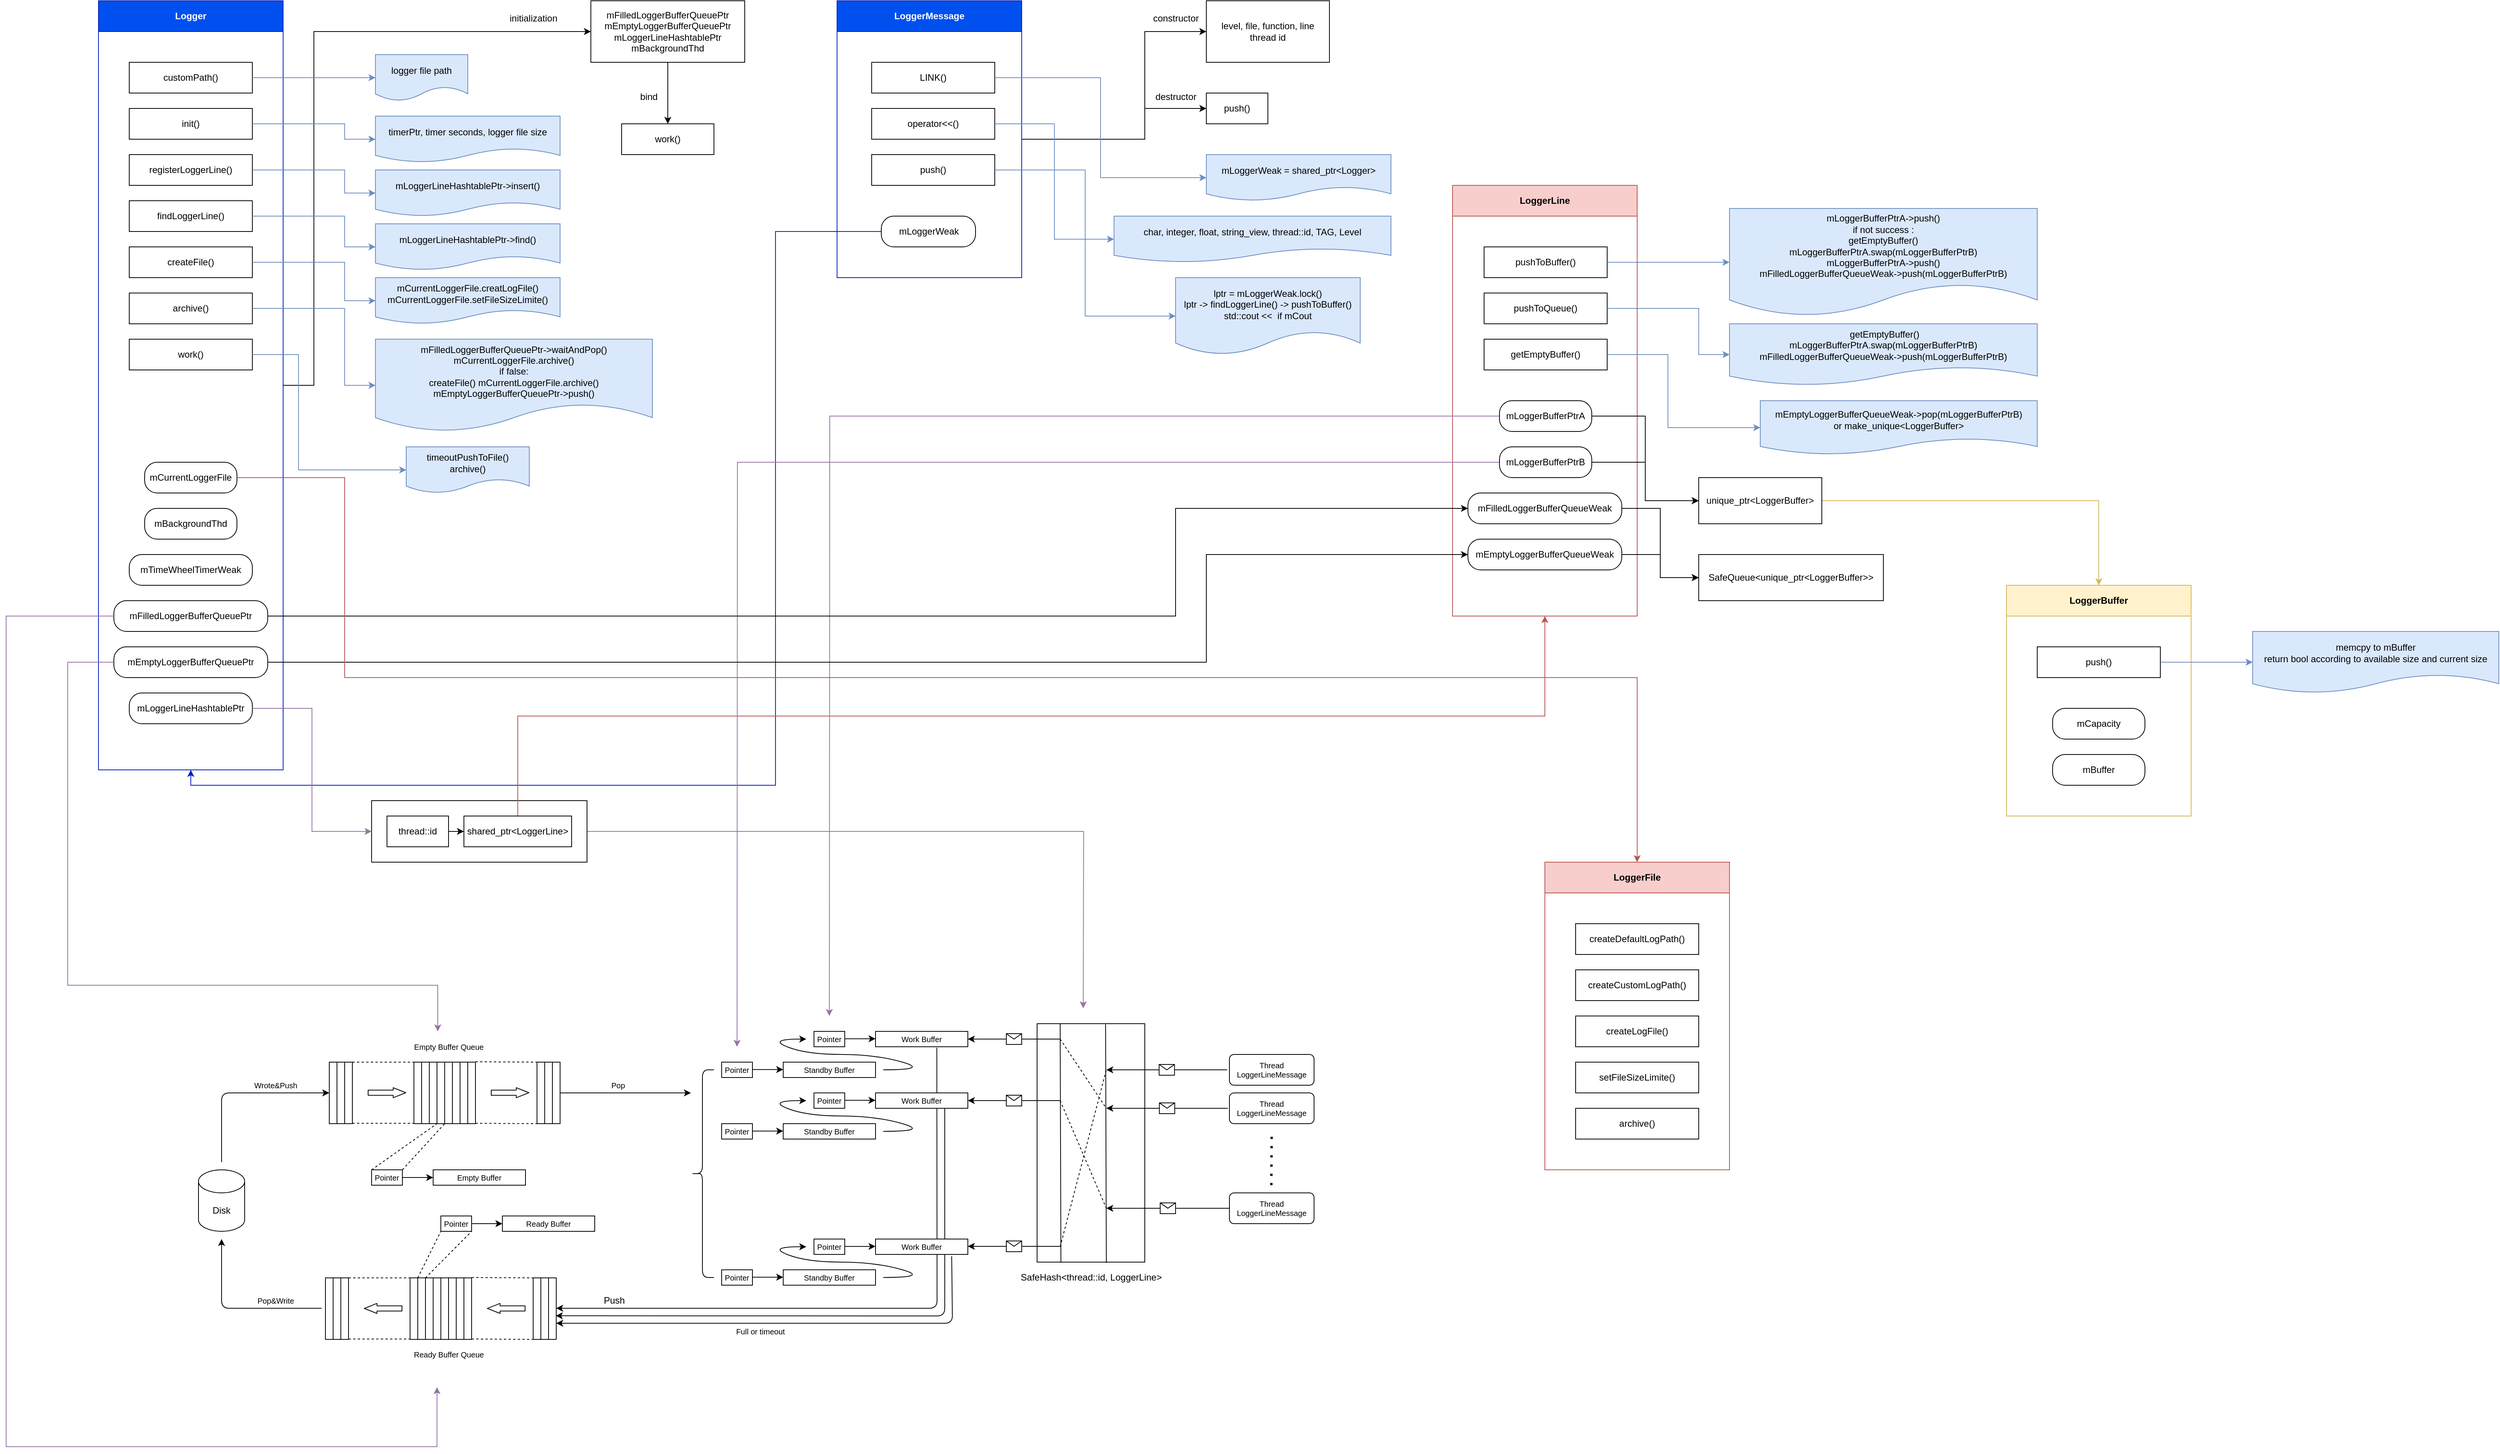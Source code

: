 <mxfile version="22.1.2" type="device">
  <diagram name="第 1 页" id="Sz4y7XV0d_JCJWOFTGZO">
    <mxGraphModel dx="1350" dy="798" grid="1" gridSize="10" guides="1" tooltips="1" connect="1" arrows="1" fold="1" page="1" pageScale="1" pageWidth="4681" pageHeight="3300" math="0" shadow="0">
      <root>
        <mxCell id="0" />
        <mxCell id="1" parent="0" />
        <mxCell id="uhsKY76aZJEP6ARtSAPS-1" value="" style="rounded=0;whiteSpace=wrap;html=1;" parent="1" vertex="1">
          <mxGeometry x="1420" y="1450" width="140" height="310" as="geometry" />
        </mxCell>
        <mxCell id="uhsKY76aZJEP6ARtSAPS-2" value="" style="endArrow=classic;html=1;fontSize=10;exitX=0.75;exitY=1;exitDx=0;exitDy=0;entryX=0.94;entryY=0.616;entryDx=0;entryDy=0;entryPerimeter=0;" parent="1" source="uhsKY76aZJEP6ARtSAPS-41" target="uhsKY76aZJEP6ARtSAPS-72" edge="1">
          <mxGeometry width="50" height="50" relative="1" as="geometry">
            <mxPoint x="1289.36" y="1573" as="sourcePoint" />
            <mxPoint x="805" y="1830" as="targetPoint" />
            <Array as="points">
              <mxPoint x="1300" y="1830" />
            </Array>
          </mxGeometry>
        </mxCell>
        <mxCell id="uhsKY76aZJEP6ARtSAPS-3" value="" style="endArrow=classic;html=1;fontSize=10;exitX=0.664;exitY=1.071;exitDx=0;exitDy=0;exitPerimeter=0;" parent="1" source="uhsKY76aZJEP6ARtSAPS-31" edge="1">
          <mxGeometry width="50" height="50" relative="1" as="geometry">
            <mxPoint x="1310" y="1780" as="sourcePoint" />
            <mxPoint x="795" y="1820" as="targetPoint" />
            <Array as="points">
              <mxPoint x="1290" y="1820" />
            </Array>
          </mxGeometry>
        </mxCell>
        <mxCell id="uhsKY76aZJEP6ARtSAPS-4" value="Disk" style="shape=cylinder3;whiteSpace=wrap;html=1;boundedLbl=1;backgroundOutline=1;size=15;" parent="1" vertex="1">
          <mxGeometry x="330" y="1640" width="60" height="80" as="geometry" />
        </mxCell>
        <mxCell id="uhsKY76aZJEP6ARtSAPS-5" value="" style="rounded=0;whiteSpace=wrap;html=1;" parent="1" vertex="1">
          <mxGeometry x="610" y="1500" width="10" height="80" as="geometry" />
        </mxCell>
        <mxCell id="uhsKY76aZJEP6ARtSAPS-6" value="" style="rounded=0;whiteSpace=wrap;html=1;" parent="1" vertex="1">
          <mxGeometry x="620" y="1500" width="10" height="80" as="geometry" />
        </mxCell>
        <mxCell id="uhsKY76aZJEP6ARtSAPS-7" value="" style="rounded=0;whiteSpace=wrap;html=1;" parent="1" vertex="1">
          <mxGeometry x="630" y="1500" width="10" height="80" as="geometry" />
        </mxCell>
        <mxCell id="uhsKY76aZJEP6ARtSAPS-8" value="" style="rounded=0;whiteSpace=wrap;html=1;" parent="1" vertex="1">
          <mxGeometry x="640" y="1500" width="10" height="80" as="geometry" />
        </mxCell>
        <mxCell id="uhsKY76aZJEP6ARtSAPS-9" value="" style="rounded=0;whiteSpace=wrap;html=1;" parent="1" vertex="1">
          <mxGeometry x="650" y="1500" width="10" height="80" as="geometry" />
        </mxCell>
        <mxCell id="uhsKY76aZJEP6ARtSAPS-10" value="" style="rounded=0;whiteSpace=wrap;html=1;" parent="1" vertex="1">
          <mxGeometry x="660" y="1500" width="10" height="80" as="geometry" />
        </mxCell>
        <mxCell id="uhsKY76aZJEP6ARtSAPS-11" value="" style="rounded=0;whiteSpace=wrap;html=1;" parent="1" vertex="1">
          <mxGeometry x="670" y="1500" width="10" height="80" as="geometry" />
        </mxCell>
        <mxCell id="uhsKY76aZJEP6ARtSAPS-12" value="" style="rounded=0;whiteSpace=wrap;html=1;" parent="1" vertex="1">
          <mxGeometry x="680" y="1500" width="10" height="80" as="geometry" />
        </mxCell>
        <mxCell id="uhsKY76aZJEP6ARtSAPS-13" value="" style="rounded=0;whiteSpace=wrap;html=1;" parent="1" vertex="1">
          <mxGeometry x="500" y="1500" width="10" height="80" as="geometry" />
        </mxCell>
        <mxCell id="uhsKY76aZJEP6ARtSAPS-14" value="" style="rounded=0;whiteSpace=wrap;html=1;" parent="1" vertex="1">
          <mxGeometry x="510" y="1500" width="10" height="80" as="geometry" />
        </mxCell>
        <mxCell id="uhsKY76aZJEP6ARtSAPS-15" value="" style="rounded=0;whiteSpace=wrap;html=1;" parent="1" vertex="1">
          <mxGeometry x="520" y="1500" width="10" height="80" as="geometry" />
        </mxCell>
        <mxCell id="uhsKY76aZJEP6ARtSAPS-16" value="" style="rounded=0;whiteSpace=wrap;html=1;" parent="1" vertex="1">
          <mxGeometry x="770" y="1500" width="10" height="80" as="geometry" />
        </mxCell>
        <mxCell id="uhsKY76aZJEP6ARtSAPS-17" value="" style="rounded=0;whiteSpace=wrap;html=1;" parent="1" vertex="1">
          <mxGeometry x="780" y="1500" width="10" height="80" as="geometry" />
        </mxCell>
        <mxCell id="uhsKY76aZJEP6ARtSAPS-18" value="" style="rounded=0;whiteSpace=wrap;html=1;" parent="1" vertex="1">
          <mxGeometry x="790" y="1500" width="10" height="80" as="geometry" />
        </mxCell>
        <mxCell id="uhsKY76aZJEP6ARtSAPS-19" value="" style="endArrow=none;dashed=1;html=1;exitX=1;exitY=0;exitDx=0;exitDy=0;" parent="1" source="uhsKY76aZJEP6ARtSAPS-15" edge="1">
          <mxGeometry width="50" height="50" relative="1" as="geometry">
            <mxPoint x="570" y="1500" as="sourcePoint" />
            <mxPoint x="610" y="1500" as="targetPoint" />
          </mxGeometry>
        </mxCell>
        <mxCell id="uhsKY76aZJEP6ARtSAPS-20" value="" style="endArrow=none;dashed=1;html=1;entryX=0;entryY=0;entryDx=0;entryDy=0;" parent="1" target="uhsKY76aZJEP6ARtSAPS-16" edge="1">
          <mxGeometry width="50" height="50" relative="1" as="geometry">
            <mxPoint x="690" y="1499.52" as="sourcePoint" />
            <mxPoint x="730" y="1499.52" as="targetPoint" />
          </mxGeometry>
        </mxCell>
        <mxCell id="uhsKY76aZJEP6ARtSAPS-21" value="" style="endArrow=none;dashed=1;html=1;exitX=1;exitY=0;exitDx=0;exitDy=0;" parent="1" edge="1">
          <mxGeometry width="50" height="50" relative="1" as="geometry">
            <mxPoint x="530" y="1579.52" as="sourcePoint" />
            <mxPoint x="610" y="1579.52" as="targetPoint" />
          </mxGeometry>
        </mxCell>
        <mxCell id="uhsKY76aZJEP6ARtSAPS-22" value="" style="endArrow=none;dashed=1;html=1;entryX=0;entryY=0;entryDx=0;entryDy=0;" parent="1" edge="1">
          <mxGeometry width="50" height="50" relative="1" as="geometry">
            <mxPoint x="690" y="1579.52" as="sourcePoint" />
            <mxPoint x="770" y="1580" as="targetPoint" />
          </mxGeometry>
        </mxCell>
        <mxCell id="uhsKY76aZJEP6ARtSAPS-23" value="" style="shape=flexArrow;endArrow=classic;html=1;width=6.667;endSize=5.157;endWidth=5.397;" parent="1" edge="1">
          <mxGeometry width="50" height="50" relative="1" as="geometry">
            <mxPoint x="710" y="1539.76" as="sourcePoint" />
            <mxPoint x="760" y="1539.76" as="targetPoint" />
          </mxGeometry>
        </mxCell>
        <mxCell id="uhsKY76aZJEP6ARtSAPS-24" value="" style="shape=flexArrow;endArrow=classic;html=1;width=6.667;endSize=5.157;endWidth=5.397;" parent="1" edge="1">
          <mxGeometry width="50" height="50" relative="1" as="geometry">
            <mxPoint x="550" y="1539.76" as="sourcePoint" />
            <mxPoint x="600" y="1539.76" as="targetPoint" />
          </mxGeometry>
        </mxCell>
        <mxCell id="uhsKY76aZJEP6ARtSAPS-25" value="&lt;font style=&quot;font-size: 10px&quot;&gt;Pointer&lt;/font&gt;" style="rounded=0;whiteSpace=wrap;html=1;" parent="1" vertex="1">
          <mxGeometry x="555" y="1640" width="40" height="20" as="geometry" />
        </mxCell>
        <mxCell id="uhsKY76aZJEP6ARtSAPS-26" value="" style="endArrow=classic;html=1;fontSize=10;exitX=1;exitY=0.5;exitDx=0;exitDy=0;" parent="1" source="uhsKY76aZJEP6ARtSAPS-25" edge="1">
          <mxGeometry width="50" height="50" relative="1" as="geometry">
            <mxPoint x="715" y="1650" as="sourcePoint" />
            <mxPoint x="635" y="1650" as="targetPoint" />
          </mxGeometry>
        </mxCell>
        <mxCell id="uhsKY76aZJEP6ARtSAPS-27" value="Empty Buffer" style="rounded=0;whiteSpace=wrap;html=1;fontSize=10;" parent="1" vertex="1">
          <mxGeometry x="635" y="1640" width="120" height="20" as="geometry" />
        </mxCell>
        <mxCell id="uhsKY76aZJEP6ARtSAPS-28" value="" style="endArrow=none;dashed=1;html=1;fontSize=10;entryX=0;entryY=1;entryDx=0;entryDy=0;exitX=1;exitY=0;exitDx=0;exitDy=0;" parent="1" source="uhsKY76aZJEP6ARtSAPS-25" target="uhsKY76aZJEP6ARtSAPS-9" edge="1">
          <mxGeometry width="50" height="50" relative="1" as="geometry">
            <mxPoint x="730" y="1640" as="sourcePoint" />
            <mxPoint x="780" y="1590" as="targetPoint" />
          </mxGeometry>
        </mxCell>
        <mxCell id="uhsKY76aZJEP6ARtSAPS-29" value="" style="endArrow=none;dashed=1;html=1;fontSize=10;entryX=0;entryY=1;entryDx=0;entryDy=0;exitX=0;exitY=0;exitDx=0;exitDy=0;" parent="1" source="uhsKY76aZJEP6ARtSAPS-25" target="uhsKY76aZJEP6ARtSAPS-8" edge="1">
          <mxGeometry width="50" height="50" relative="1" as="geometry">
            <mxPoint x="620" y="1670" as="sourcePoint" />
            <mxPoint x="660" y="1590" as="targetPoint" />
          </mxGeometry>
        </mxCell>
        <mxCell id="uhsKY76aZJEP6ARtSAPS-30" value="" style="endArrow=classic;html=1;fontSize=10;exitX=1;exitY=0.5;exitDx=0;exitDy=0;" parent="1" source="uhsKY76aZJEP6ARtSAPS-18" edge="1">
          <mxGeometry width="50" height="50" relative="1" as="geometry">
            <mxPoint x="760" y="1660" as="sourcePoint" />
            <mxPoint x="970" y="1540" as="targetPoint" />
          </mxGeometry>
        </mxCell>
        <mxCell id="uhsKY76aZJEP6ARtSAPS-31" value="Work Buffer" style="rounded=0;whiteSpace=wrap;html=1;fontSize=10;" parent="1" vertex="1">
          <mxGeometry x="1210" y="1460" width="120" height="20" as="geometry" />
        </mxCell>
        <mxCell id="uhsKY76aZJEP6ARtSAPS-32" value="&lt;font style=&quot;font-size: 10px&quot;&gt;Pointer&lt;/font&gt;" style="rounded=0;whiteSpace=wrap;html=1;" parent="1" vertex="1">
          <mxGeometry x="1130" y="1460" width="40" height="20" as="geometry" />
        </mxCell>
        <mxCell id="uhsKY76aZJEP6ARtSAPS-33" value="" style="endArrow=classic;html=1;fontSize=10;exitX=1;exitY=0.5;exitDx=0;exitDy=0;" parent="1" edge="1">
          <mxGeometry width="50" height="50" relative="1" as="geometry">
            <mxPoint x="1170" y="1469.58" as="sourcePoint" />
            <mxPoint x="1210" y="1469.58" as="targetPoint" />
          </mxGeometry>
        </mxCell>
        <mxCell id="uhsKY76aZJEP6ARtSAPS-34" value="Standby Buffer" style="rounded=0;whiteSpace=wrap;html=1;fontSize=10;" parent="1" vertex="1">
          <mxGeometry x="1090" y="1500" width="120" height="20" as="geometry" />
        </mxCell>
        <mxCell id="uhsKY76aZJEP6ARtSAPS-35" value="&lt;font style=&quot;font-size: 10px&quot;&gt;Pointer&lt;/font&gt;" style="rounded=0;whiteSpace=wrap;html=1;" parent="1" vertex="1">
          <mxGeometry x="1010" y="1500" width="40" height="20" as="geometry" />
        </mxCell>
        <mxCell id="uhsKY76aZJEP6ARtSAPS-36" value="" style="endArrow=classic;html=1;fontSize=10;exitX=1;exitY=0.5;exitDx=0;exitDy=0;" parent="1" edge="1">
          <mxGeometry width="50" height="50" relative="1" as="geometry">
            <mxPoint x="1050" y="1509.58" as="sourcePoint" />
            <mxPoint x="1090" y="1509.58" as="targetPoint" />
          </mxGeometry>
        </mxCell>
        <mxCell id="uhsKY76aZJEP6ARtSAPS-37" value="Thread&lt;br&gt;LoggerLineMessage" style="rounded=1;whiteSpace=wrap;html=1;fontSize=10;" parent="1" vertex="1">
          <mxGeometry x="1670" y="1490" width="110" height="40" as="geometry" />
        </mxCell>
        <mxCell id="uhsKY76aZJEP6ARtSAPS-38" value="" style="endArrow=classic;html=1;fontSize=10;exitX=-0.026;exitY=0.499;exitDx=0;exitDy=0;exitPerimeter=0;entryX=0.769;entryY=0.077;entryDx=0;entryDy=0;entryPerimeter=0;" parent="1" source="uhsKY76aZJEP6ARtSAPS-37" edge="1">
          <mxGeometry relative="1" as="geometry">
            <mxPoint x="1280" y="1510" as="sourcePoint" />
            <mxPoint x="1509.97" y="1510.02" as="targetPoint" />
          </mxGeometry>
        </mxCell>
        <mxCell id="uhsKY76aZJEP6ARtSAPS-39" value="" style="shape=message;html=1;outlineConnect=0;fontSize=10;" parent="uhsKY76aZJEP6ARtSAPS-38" vertex="1">
          <mxGeometry width="20" height="14" relative="1" as="geometry">
            <mxPoint x="-10" y="-7" as="offset" />
          </mxGeometry>
        </mxCell>
        <mxCell id="uhsKY76aZJEP6ARtSAPS-40" value="" style="curved=1;endArrow=classic;html=1;fontSize=10;" parent="1" edge="1">
          <mxGeometry width="50" height="50" relative="1" as="geometry">
            <mxPoint x="1220" y="1510" as="sourcePoint" />
            <mxPoint x="1120" y="1470" as="targetPoint" />
            <Array as="points">
              <mxPoint x="1280" y="1510" />
              <mxPoint x="1210" y="1490" />
              <mxPoint x="1120" y="1490" />
              <mxPoint x="1070" y="1470" />
            </Array>
          </mxGeometry>
        </mxCell>
        <mxCell id="uhsKY76aZJEP6ARtSAPS-41" value="Work Buffer" style="rounded=0;whiteSpace=wrap;html=1;fontSize=10;" parent="1" vertex="1">
          <mxGeometry x="1210" y="1540" width="120" height="20" as="geometry" />
        </mxCell>
        <mxCell id="uhsKY76aZJEP6ARtSAPS-42" value="&lt;font style=&quot;font-size: 10px&quot;&gt;Pointer&lt;/font&gt;" style="rounded=0;whiteSpace=wrap;html=1;" parent="1" vertex="1">
          <mxGeometry x="1130" y="1540" width="40" height="20" as="geometry" />
        </mxCell>
        <mxCell id="uhsKY76aZJEP6ARtSAPS-43" value="" style="endArrow=classic;html=1;fontSize=10;exitX=1;exitY=0.5;exitDx=0;exitDy=0;" parent="1" edge="1">
          <mxGeometry width="50" height="50" relative="1" as="geometry">
            <mxPoint x="1170" y="1549.58" as="sourcePoint" />
            <mxPoint x="1210" y="1549.58" as="targetPoint" />
          </mxGeometry>
        </mxCell>
        <mxCell id="uhsKY76aZJEP6ARtSAPS-44" value="Standby Buffer" style="rounded=0;whiteSpace=wrap;html=1;fontSize=10;" parent="1" vertex="1">
          <mxGeometry x="1090" y="1580" width="120" height="20" as="geometry" />
        </mxCell>
        <mxCell id="uhsKY76aZJEP6ARtSAPS-45" value="&lt;font style=&quot;font-size: 10px&quot;&gt;Pointer&lt;/font&gt;" style="rounded=0;whiteSpace=wrap;html=1;" parent="1" vertex="1">
          <mxGeometry x="1010" y="1580" width="40" height="20" as="geometry" />
        </mxCell>
        <mxCell id="uhsKY76aZJEP6ARtSAPS-46" value="" style="endArrow=classic;html=1;fontSize=10;exitX=1;exitY=0.5;exitDx=0;exitDy=0;" parent="1" edge="1">
          <mxGeometry width="50" height="50" relative="1" as="geometry">
            <mxPoint x="1050" y="1589.58" as="sourcePoint" />
            <mxPoint x="1090" y="1589.58" as="targetPoint" />
          </mxGeometry>
        </mxCell>
        <mxCell id="uhsKY76aZJEP6ARtSAPS-47" value="" style="curved=1;endArrow=classic;html=1;fontSize=10;" parent="1" edge="1">
          <mxGeometry width="50" height="50" relative="1" as="geometry">
            <mxPoint x="1220" y="1590" as="sourcePoint" />
            <mxPoint x="1120" y="1550" as="targetPoint" />
            <Array as="points">
              <mxPoint x="1280" y="1590" />
              <mxPoint x="1210" y="1570" />
              <mxPoint x="1120" y="1570" />
              <mxPoint x="1070" y="1550" />
            </Array>
          </mxGeometry>
        </mxCell>
        <mxCell id="uhsKY76aZJEP6ARtSAPS-48" value="Work Buffer" style="rounded=0;whiteSpace=wrap;html=1;fontSize=10;" parent="1" vertex="1">
          <mxGeometry x="1210" y="1730" width="120" height="20" as="geometry" />
        </mxCell>
        <mxCell id="uhsKY76aZJEP6ARtSAPS-49" value="&lt;font style=&quot;font-size: 10px&quot;&gt;Pointer&lt;/font&gt;" style="rounded=0;whiteSpace=wrap;html=1;" parent="1" vertex="1">
          <mxGeometry x="1130" y="1730" width="40" height="20" as="geometry" />
        </mxCell>
        <mxCell id="uhsKY76aZJEP6ARtSAPS-50" value="" style="endArrow=classic;html=1;fontSize=10;exitX=1;exitY=0.5;exitDx=0;exitDy=0;" parent="1" edge="1">
          <mxGeometry width="50" height="50" relative="1" as="geometry">
            <mxPoint x="1170" y="1739.58" as="sourcePoint" />
            <mxPoint x="1210" y="1739.58" as="targetPoint" />
          </mxGeometry>
        </mxCell>
        <mxCell id="uhsKY76aZJEP6ARtSAPS-51" value="Standby Buffer" style="rounded=0;whiteSpace=wrap;html=1;fontSize=10;" parent="1" vertex="1">
          <mxGeometry x="1090" y="1770" width="120" height="20" as="geometry" />
        </mxCell>
        <mxCell id="uhsKY76aZJEP6ARtSAPS-52" value="&lt;font style=&quot;font-size: 10px&quot;&gt;Pointer&lt;/font&gt;" style="rounded=0;whiteSpace=wrap;html=1;" parent="1" vertex="1">
          <mxGeometry x="1010" y="1770" width="40" height="20" as="geometry" />
        </mxCell>
        <mxCell id="uhsKY76aZJEP6ARtSAPS-53" value="" style="endArrow=classic;html=1;fontSize=10;exitX=1;exitY=0.5;exitDx=0;exitDy=0;" parent="1" edge="1">
          <mxGeometry width="50" height="50" relative="1" as="geometry">
            <mxPoint x="1050" y="1779.58" as="sourcePoint" />
            <mxPoint x="1090" y="1779.58" as="targetPoint" />
          </mxGeometry>
        </mxCell>
        <mxCell id="uhsKY76aZJEP6ARtSAPS-54" value="" style="endArrow=classic;html=1;fontSize=10;exitX=0;exitY=0.5;exitDx=0;exitDy=0;entryX=0.769;entryY=0.769;entryDx=0;entryDy=0;entryPerimeter=0;" parent="1" edge="1">
          <mxGeometry relative="1" as="geometry">
            <mxPoint x="1670" y="1690" as="sourcePoint" />
            <mxPoint x="1509.97" y="1689.94" as="targetPoint" />
          </mxGeometry>
        </mxCell>
        <mxCell id="uhsKY76aZJEP6ARtSAPS-55" value="" style="shape=message;html=1;outlineConnect=0;fontSize=10;" parent="uhsKY76aZJEP6ARtSAPS-54" vertex="1">
          <mxGeometry width="20" height="14" relative="1" as="geometry">
            <mxPoint x="-10" y="-7" as="offset" />
          </mxGeometry>
        </mxCell>
        <mxCell id="uhsKY76aZJEP6ARtSAPS-56" value="" style="curved=1;endArrow=classic;html=1;fontSize=10;" parent="1" edge="1">
          <mxGeometry width="50" height="50" relative="1" as="geometry">
            <mxPoint x="1220" y="1780" as="sourcePoint" />
            <mxPoint x="1120" y="1740" as="targetPoint" />
            <Array as="points">
              <mxPoint x="1280" y="1780" />
              <mxPoint x="1210" y="1760" />
              <mxPoint x="1120" y="1760" />
              <mxPoint x="1070" y="1740" />
            </Array>
          </mxGeometry>
        </mxCell>
        <mxCell id="uhsKY76aZJEP6ARtSAPS-57" value="" style="endArrow=none;dashed=1;html=1;dashPattern=1 3;strokeWidth=3;fontSize=10;jumpSize=6;" parent="1" edge="1">
          <mxGeometry width="50" height="50" relative="1" as="geometry">
            <mxPoint x="1724.5" y="1660" as="sourcePoint" />
            <mxPoint x="1724.91" y="1590" as="targetPoint" />
          </mxGeometry>
        </mxCell>
        <mxCell id="uhsKY76aZJEP6ARtSAPS-58" value="" style="shape=curlyBracket;whiteSpace=wrap;html=1;rounded=1;fontSize=10;" parent="1" vertex="1">
          <mxGeometry x="970" y="1510" width="30" height="270" as="geometry" />
        </mxCell>
        <mxCell id="uhsKY76aZJEP6ARtSAPS-59" value="" style="rounded=0;whiteSpace=wrap;html=1;" parent="1" vertex="1">
          <mxGeometry x="605" y="1780.48" width="10" height="80" as="geometry" />
        </mxCell>
        <mxCell id="uhsKY76aZJEP6ARtSAPS-60" value="" style="rounded=0;whiteSpace=wrap;html=1;" parent="1" vertex="1">
          <mxGeometry x="615" y="1780.48" width="10" height="80" as="geometry" />
        </mxCell>
        <mxCell id="uhsKY76aZJEP6ARtSAPS-61" value="" style="rounded=0;whiteSpace=wrap;html=1;" parent="1" vertex="1">
          <mxGeometry x="625" y="1780.48" width="10" height="80" as="geometry" />
        </mxCell>
        <mxCell id="uhsKY76aZJEP6ARtSAPS-62" value="" style="rounded=0;whiteSpace=wrap;html=1;" parent="1" vertex="1">
          <mxGeometry x="635" y="1780.48" width="10" height="80" as="geometry" />
        </mxCell>
        <mxCell id="uhsKY76aZJEP6ARtSAPS-63" value="" style="rounded=0;whiteSpace=wrap;html=1;" parent="1" vertex="1">
          <mxGeometry x="645" y="1780.48" width="10" height="80" as="geometry" />
        </mxCell>
        <mxCell id="uhsKY76aZJEP6ARtSAPS-64" value="" style="rounded=0;whiteSpace=wrap;html=1;" parent="1" vertex="1">
          <mxGeometry x="655" y="1780.48" width="10" height="80" as="geometry" />
        </mxCell>
        <mxCell id="uhsKY76aZJEP6ARtSAPS-65" value="" style="rounded=0;whiteSpace=wrap;html=1;" parent="1" vertex="1">
          <mxGeometry x="665" y="1780.48" width="10" height="80" as="geometry" />
        </mxCell>
        <mxCell id="uhsKY76aZJEP6ARtSAPS-66" value="" style="rounded=0;whiteSpace=wrap;html=1;" parent="1" vertex="1">
          <mxGeometry x="675" y="1780.48" width="10" height="80" as="geometry" />
        </mxCell>
        <mxCell id="uhsKY76aZJEP6ARtSAPS-67" value="" style="rounded=0;whiteSpace=wrap;html=1;" parent="1" vertex="1">
          <mxGeometry x="495" y="1780.48" width="10" height="80" as="geometry" />
        </mxCell>
        <mxCell id="uhsKY76aZJEP6ARtSAPS-68" value="" style="rounded=0;whiteSpace=wrap;html=1;" parent="1" vertex="1">
          <mxGeometry x="505" y="1780.48" width="10" height="80" as="geometry" />
        </mxCell>
        <mxCell id="uhsKY76aZJEP6ARtSAPS-69" value="" style="rounded=0;whiteSpace=wrap;html=1;" parent="1" vertex="1">
          <mxGeometry x="515" y="1780.48" width="10" height="80" as="geometry" />
        </mxCell>
        <mxCell id="uhsKY76aZJEP6ARtSAPS-70" value="" style="rounded=0;whiteSpace=wrap;html=1;" parent="1" vertex="1">
          <mxGeometry x="765" y="1780.48" width="10" height="80" as="geometry" />
        </mxCell>
        <mxCell id="uhsKY76aZJEP6ARtSAPS-71" value="" style="rounded=0;whiteSpace=wrap;html=1;" parent="1" vertex="1">
          <mxGeometry x="775" y="1780.48" width="10" height="80" as="geometry" />
        </mxCell>
        <mxCell id="uhsKY76aZJEP6ARtSAPS-72" value="" style="rounded=0;whiteSpace=wrap;html=1;" parent="1" vertex="1">
          <mxGeometry x="785" y="1780.48" width="10" height="80" as="geometry" />
        </mxCell>
        <mxCell id="uhsKY76aZJEP6ARtSAPS-73" value="" style="endArrow=none;dashed=1;html=1;exitX=1;exitY=0;exitDx=0;exitDy=0;" parent="1" source="uhsKY76aZJEP6ARtSAPS-69" edge="1">
          <mxGeometry width="50" height="50" relative="1" as="geometry">
            <mxPoint x="565" y="1780.48" as="sourcePoint" />
            <mxPoint x="605" y="1780.48" as="targetPoint" />
          </mxGeometry>
        </mxCell>
        <mxCell id="uhsKY76aZJEP6ARtSAPS-74" value="" style="endArrow=none;dashed=1;html=1;entryX=0;entryY=0;entryDx=0;entryDy=0;" parent="1" target="uhsKY76aZJEP6ARtSAPS-70" edge="1">
          <mxGeometry width="50" height="50" relative="1" as="geometry">
            <mxPoint x="685" y="1780" as="sourcePoint" />
            <mxPoint x="725" y="1780" as="targetPoint" />
          </mxGeometry>
        </mxCell>
        <mxCell id="uhsKY76aZJEP6ARtSAPS-75" value="" style="endArrow=none;dashed=1;html=1;exitX=1;exitY=0;exitDx=0;exitDy=0;" parent="1" edge="1">
          <mxGeometry width="50" height="50" relative="1" as="geometry">
            <mxPoint x="525" y="1860" as="sourcePoint" />
            <mxPoint x="605" y="1860" as="targetPoint" />
          </mxGeometry>
        </mxCell>
        <mxCell id="uhsKY76aZJEP6ARtSAPS-76" value="" style="endArrow=none;dashed=1;html=1;entryX=0;entryY=0;entryDx=0;entryDy=0;" parent="1" edge="1">
          <mxGeometry width="50" height="50" relative="1" as="geometry">
            <mxPoint x="685" y="1860" as="sourcePoint" />
            <mxPoint x="765" y="1860.48" as="targetPoint" />
          </mxGeometry>
        </mxCell>
        <mxCell id="uhsKY76aZJEP6ARtSAPS-77" value="" style="shape=flexArrow;endArrow=classic;html=1;width=6.667;endSize=5.157;endWidth=5.397;" parent="1" edge="1">
          <mxGeometry width="50" height="50" relative="1" as="geometry">
            <mxPoint x="755" y="1820.24" as="sourcePoint" />
            <mxPoint x="705" y="1820.24" as="targetPoint" />
          </mxGeometry>
        </mxCell>
        <mxCell id="uhsKY76aZJEP6ARtSAPS-78" value="" style="shape=flexArrow;endArrow=classic;html=1;width=6.667;endSize=5.157;endWidth=5.397;" parent="1" edge="1">
          <mxGeometry width="50" height="50" relative="1" as="geometry">
            <mxPoint x="595" y="1820.24" as="sourcePoint" />
            <mxPoint x="545" y="1820.24" as="targetPoint" />
          </mxGeometry>
        </mxCell>
        <mxCell id="uhsKY76aZJEP6ARtSAPS-79" value="&lt;font style=&quot;font-size: 10px&quot;&gt;Pointer&lt;/font&gt;" style="rounded=0;whiteSpace=wrap;html=1;" parent="1" vertex="1">
          <mxGeometry x="645" y="1700" width="40" height="20" as="geometry" />
        </mxCell>
        <mxCell id="uhsKY76aZJEP6ARtSAPS-80" value="" style="endArrow=classic;html=1;fontSize=10;exitX=1;exitY=0.5;exitDx=0;exitDy=0;" parent="1" source="uhsKY76aZJEP6ARtSAPS-79" edge="1">
          <mxGeometry width="50" height="50" relative="1" as="geometry">
            <mxPoint x="805" y="1710" as="sourcePoint" />
            <mxPoint x="725" y="1710" as="targetPoint" />
          </mxGeometry>
        </mxCell>
        <mxCell id="uhsKY76aZJEP6ARtSAPS-81" value="Ready Buffer" style="rounded=0;whiteSpace=wrap;html=1;fontSize=10;" parent="1" vertex="1">
          <mxGeometry x="725" y="1700" width="120" height="20" as="geometry" />
        </mxCell>
        <mxCell id="uhsKY76aZJEP6ARtSAPS-82" value="" style="endArrow=none;dashed=1;html=1;fontSize=10;entryX=0;entryY=1;entryDx=0;entryDy=0;exitX=1;exitY=0;exitDx=0;exitDy=0;" parent="1" source="uhsKY76aZJEP6ARtSAPS-59" target="uhsKY76aZJEP6ARtSAPS-79" edge="1">
          <mxGeometry width="50" height="50" relative="1" as="geometry">
            <mxPoint x="580" y="1670" as="sourcePoint" />
            <mxPoint x="650" y="1590" as="targetPoint" />
          </mxGeometry>
        </mxCell>
        <mxCell id="uhsKY76aZJEP6ARtSAPS-83" value="" style="endArrow=none;dashed=1;html=1;fontSize=10;entryX=1;entryY=1;entryDx=0;entryDy=0;exitX=0;exitY=0;exitDx=0;exitDy=0;" parent="1" source="uhsKY76aZJEP6ARtSAPS-61" target="uhsKY76aZJEP6ARtSAPS-79" edge="1">
          <mxGeometry width="50" height="50" relative="1" as="geometry">
            <mxPoint x="630" y="1780" as="sourcePoint" />
            <mxPoint x="620" y="1730" as="targetPoint" />
          </mxGeometry>
        </mxCell>
        <mxCell id="uhsKY76aZJEP6ARtSAPS-84" value="Pop" style="text;html=1;align=center;verticalAlign=middle;resizable=0;points=[];autosize=1;strokeColor=none;fillColor=none;fontSize=10;" parent="1" vertex="1">
          <mxGeometry x="860" y="1520" width="30" height="20" as="geometry" />
        </mxCell>
        <mxCell id="uhsKY76aZJEP6ARtSAPS-85" value="" style="endArrow=classic;html=1;fontSize=10;" parent="1" edge="1">
          <mxGeometry width="50" height="50" relative="1" as="geometry">
            <mxPoint x="490" y="1820" as="sourcePoint" />
            <mxPoint x="360" y="1730" as="targetPoint" />
            <Array as="points">
              <mxPoint x="360" y="1820" />
            </Array>
          </mxGeometry>
        </mxCell>
        <mxCell id="uhsKY76aZJEP6ARtSAPS-86" value="Pop&amp;amp;Write" style="text;html=1;align=center;verticalAlign=middle;resizable=0;points=[];autosize=1;strokeColor=none;fillColor=none;fontSize=10;" parent="1" vertex="1">
          <mxGeometry x="395" y="1795" width="70" height="30" as="geometry" />
        </mxCell>
        <mxCell id="uhsKY76aZJEP6ARtSAPS-87" value="" style="endArrow=classic;html=1;fontSize=10;entryX=0;entryY=0.5;entryDx=0;entryDy=0;" parent="1" target="uhsKY76aZJEP6ARtSAPS-13" edge="1">
          <mxGeometry width="50" height="50" relative="1" as="geometry">
            <mxPoint x="360" y="1630" as="sourcePoint" />
            <mxPoint x="360" y="1510" as="targetPoint" />
            <Array as="points">
              <mxPoint x="360" y="1540" />
            </Array>
          </mxGeometry>
        </mxCell>
        <mxCell id="uhsKY76aZJEP6ARtSAPS-88" value="Wrote&amp;amp;Push" style="text;html=1;align=center;verticalAlign=middle;resizable=0;points=[];autosize=1;strokeColor=none;fillColor=none;fontSize=10;" parent="1" vertex="1">
          <mxGeometry x="395" y="1520" width="70" height="20" as="geometry" />
        </mxCell>
        <mxCell id="uhsKY76aZJEP6ARtSAPS-89" value="Full or timeout" style="text;html=1;align=center;verticalAlign=middle;resizable=0;points=[];autosize=1;strokeColor=none;fillColor=none;fontSize=10;" parent="1" vertex="1">
          <mxGeometry x="1020" y="1840.48" width="80" height="20" as="geometry" />
        </mxCell>
        <mxCell id="uhsKY76aZJEP6ARtSAPS-90" value="Empty Buffer Queue" style="text;html=1;align=center;verticalAlign=middle;resizable=0;points=[];autosize=1;strokeColor=none;fillColor=none;fontSize=10;" parent="1" vertex="1">
          <mxGeometry x="600" y="1470" width="110" height="20" as="geometry" />
        </mxCell>
        <mxCell id="uhsKY76aZJEP6ARtSAPS-91" value="Ready Buffer Queue" style="text;html=1;align=center;verticalAlign=middle;resizable=0;points=[];autosize=1;strokeColor=none;fillColor=none;fontSize=10;" parent="1" vertex="1">
          <mxGeometry x="600" y="1870" width="110" height="20" as="geometry" />
        </mxCell>
        <mxCell id="uhsKY76aZJEP6ARtSAPS-92" value="" style="endArrow=classic;html=1;fontSize=10;exitX=0.825;exitY=1.122;exitDx=0;exitDy=0;exitPerimeter=0;" parent="1" source="uhsKY76aZJEP6ARtSAPS-48" edge="1">
          <mxGeometry width="50" height="50" relative="1" as="geometry">
            <mxPoint x="1308.88" y="1770" as="sourcePoint" />
            <mxPoint x="795" y="1839.5" as="targetPoint" />
            <Array as="points">
              <mxPoint x="1310" y="1839.5" />
            </Array>
          </mxGeometry>
        </mxCell>
        <mxCell id="uhsKY76aZJEP6ARtSAPS-93" value="Push" style="text;html=1;align=center;verticalAlign=middle;resizable=0;points=[];autosize=1;strokeColor=none;fillColor=none;" parent="1" vertex="1">
          <mxGeometry x="850" y="1800" width="40" height="20" as="geometry" />
        </mxCell>
        <mxCell id="uhsKY76aZJEP6ARtSAPS-94" value="SafeHash&amp;lt;thread::id, LoggerLine&amp;gt;" style="text;html=1;align=center;verticalAlign=middle;resizable=0;points=[];autosize=1;strokeColor=none;fillColor=none;" parent="1" vertex="1">
          <mxGeometry x="1385" y="1765" width="210" height="30" as="geometry" />
        </mxCell>
        <mxCell id="uhsKY76aZJEP6ARtSAPS-95" value="" style="endArrow=classic;html=1;fontSize=10;exitX=-0.026;exitY=0.499;exitDx=0;exitDy=0;exitPerimeter=0;entryX=0.769;entryY=0.269;entryDx=0;entryDy=0;entryPerimeter=0;" parent="1" edge="1">
          <mxGeometry relative="1" as="geometry">
            <mxPoint x="1667.92" y="1559.96" as="sourcePoint" />
            <mxPoint x="1509.97" y="1559.94" as="targetPoint" />
          </mxGeometry>
        </mxCell>
        <mxCell id="uhsKY76aZJEP6ARtSAPS-96" value="" style="shape=message;html=1;outlineConnect=0;fontSize=10;" parent="uhsKY76aZJEP6ARtSAPS-95" vertex="1">
          <mxGeometry width="20" height="14" relative="1" as="geometry">
            <mxPoint x="-10" y="-7" as="offset" />
          </mxGeometry>
        </mxCell>
        <mxCell id="uhsKY76aZJEP6ARtSAPS-97" value="" style="endArrow=classic;html=1;fontSize=10;entryX=1;entryY=0.5;entryDx=0;entryDy=0;" parent="1" target="uhsKY76aZJEP6ARtSAPS-31" edge="1">
          <mxGeometry relative="1" as="geometry">
            <mxPoint x="1450" y="1470" as="sourcePoint" />
            <mxPoint x="1270.0" y="1520" as="targetPoint" />
          </mxGeometry>
        </mxCell>
        <mxCell id="uhsKY76aZJEP6ARtSAPS-98" value="" style="shape=message;html=1;outlineConnect=0;fontSize=10;" parent="uhsKY76aZJEP6ARtSAPS-97" vertex="1">
          <mxGeometry width="20" height="14" relative="1" as="geometry">
            <mxPoint x="-10" y="-7" as="offset" />
          </mxGeometry>
        </mxCell>
        <mxCell id="uhsKY76aZJEP6ARtSAPS-99" value="" style="endArrow=none;html=1;strokeWidth=1;dashed=1;" parent="1" edge="1">
          <mxGeometry width="50" height="50" relative="1" as="geometry">
            <mxPoint x="1450" y="1740" as="sourcePoint" />
            <mxPoint x="1510" y="1510" as="targetPoint" />
          </mxGeometry>
        </mxCell>
        <mxCell id="uhsKY76aZJEP6ARtSAPS-100" value="" style="endArrow=none;html=1;strokeWidth=1;dashed=1;" parent="1" edge="1">
          <mxGeometry width="50" height="50" relative="1" as="geometry">
            <mxPoint x="1450" y="1470" as="sourcePoint" />
            <mxPoint x="1510" y="1560" as="targetPoint" />
          </mxGeometry>
        </mxCell>
        <mxCell id="uhsKY76aZJEP6ARtSAPS-101" value="" style="endArrow=none;html=1;strokeWidth=1;dashed=1;" parent="1" edge="1">
          <mxGeometry width="50" height="50" relative="1" as="geometry">
            <mxPoint x="1450" y="1550" as="sourcePoint" />
            <mxPoint x="1510" y="1690" as="targetPoint" />
          </mxGeometry>
        </mxCell>
        <mxCell id="uhsKY76aZJEP6ARtSAPS-102" value="" style="endArrow=classic;html=1;fontSize=10;entryX=1;entryY=0.5;entryDx=0;entryDy=0;" parent="1" edge="1">
          <mxGeometry relative="1" as="geometry">
            <mxPoint x="1450" y="1550" as="sourcePoint" />
            <mxPoint x="1330" y="1550" as="targetPoint" />
          </mxGeometry>
        </mxCell>
        <mxCell id="uhsKY76aZJEP6ARtSAPS-103" value="" style="shape=message;html=1;outlineConnect=0;fontSize=10;" parent="uhsKY76aZJEP6ARtSAPS-102" vertex="1">
          <mxGeometry width="20" height="14" relative="1" as="geometry">
            <mxPoint x="-10" y="-7" as="offset" />
          </mxGeometry>
        </mxCell>
        <mxCell id="uhsKY76aZJEP6ARtSAPS-104" value="" style="endArrow=classic;html=1;fontSize=10;entryX=1;entryY=0.5;entryDx=0;entryDy=0;" parent="1" edge="1">
          <mxGeometry relative="1" as="geometry">
            <mxPoint x="1450" y="1739.5" as="sourcePoint" />
            <mxPoint x="1330" y="1739.5" as="targetPoint" />
          </mxGeometry>
        </mxCell>
        <mxCell id="uhsKY76aZJEP6ARtSAPS-105" value="" style="shape=message;html=1;outlineConnect=0;fontSize=10;" parent="uhsKY76aZJEP6ARtSAPS-104" vertex="1">
          <mxGeometry width="20" height="14" relative="1" as="geometry">
            <mxPoint x="-10" y="-7" as="offset" />
          </mxGeometry>
        </mxCell>
        <mxCell id="uhsKY76aZJEP6ARtSAPS-106" value="" style="endArrow=none;html=1;strokeWidth=1;exitX=0.643;exitY=1.003;exitDx=0;exitDy=0;exitPerimeter=0;entryX=0.636;entryY=0.003;entryDx=0;entryDy=0;entryPerimeter=0;" parent="1" source="uhsKY76aZJEP6ARtSAPS-1" target="uhsKY76aZJEP6ARtSAPS-1" edge="1">
          <mxGeometry width="50" height="50" relative="1" as="geometry">
            <mxPoint x="1350" y="1650" as="sourcePoint" />
            <mxPoint x="1400" y="1600" as="targetPoint" />
          </mxGeometry>
        </mxCell>
        <mxCell id="uhsKY76aZJEP6ARtSAPS-107" value="" style="endArrow=none;html=1;strokeWidth=1;exitX=0.643;exitY=1.003;exitDx=0;exitDy=0;exitPerimeter=0;entryX=0.636;entryY=0.003;entryDx=0;entryDy=0;entryPerimeter=0;" parent="1" edge="1">
          <mxGeometry width="50" height="50" relative="1" as="geometry">
            <mxPoint x="1450.98" y="1760" as="sourcePoint" />
            <mxPoint x="1450" y="1450" as="targetPoint" />
          </mxGeometry>
        </mxCell>
        <mxCell id="uhsKY76aZJEP6ARtSAPS-108" value="Thread&lt;br&gt;LoggerLineMessage" style="rounded=1;whiteSpace=wrap;html=1;fontSize=10;" parent="1" vertex="1">
          <mxGeometry x="1670" y="1540" width="110" height="40" as="geometry" />
        </mxCell>
        <mxCell id="uhsKY76aZJEP6ARtSAPS-109" value="Thread&lt;br&gt;LoggerLineMessage" style="rounded=1;whiteSpace=wrap;html=1;fontSize=10;" parent="1" vertex="1">
          <mxGeometry x="1670" y="1670" width="110" height="40" as="geometry" />
        </mxCell>
        <mxCell id="uhsKY76aZJEP6ARtSAPS-204" style="edgeStyle=orthogonalEdgeStyle;rounded=0;orthogonalLoop=1;jettySize=auto;html=1;entryX=0;entryY=0.5;entryDx=0;entryDy=0;" parent="1" source="uhsKY76aZJEP6ARtSAPS-110" target="uhsKY76aZJEP6ARtSAPS-203" edge="1">
          <mxGeometry relative="1" as="geometry">
            <Array as="points">
              <mxPoint x="480" y="620" />
              <mxPoint x="480" y="160" />
            </Array>
          </mxGeometry>
        </mxCell>
        <mxCell id="uhsKY76aZJEP6ARtSAPS-110" value="Logger" style="swimlane;whiteSpace=wrap;html=1;startSize=40;fillColor=#0050ef;fontColor=#ffffff;strokeColor=#001DBC;" parent="1" vertex="1">
          <mxGeometry x="200" y="120" width="240" height="1000" as="geometry" />
        </mxCell>
        <mxCell id="uhsKY76aZJEP6ARtSAPS-129" value="customPath()" style="rounded=0;whiteSpace=wrap;html=1;" parent="uhsKY76aZJEP6ARtSAPS-110" vertex="1">
          <mxGeometry x="40" y="80" width="160" height="40" as="geometry" />
        </mxCell>
        <mxCell id="uhsKY76aZJEP6ARtSAPS-130" value="init()" style="rounded=0;whiteSpace=wrap;html=1;" parent="uhsKY76aZJEP6ARtSAPS-110" vertex="1">
          <mxGeometry x="40" y="140" width="160" height="40" as="geometry" />
        </mxCell>
        <mxCell id="uhsKY76aZJEP6ARtSAPS-131" value="registerLoggerLine()" style="rounded=0;whiteSpace=wrap;html=1;" parent="uhsKY76aZJEP6ARtSAPS-110" vertex="1">
          <mxGeometry x="40" y="200" width="160" height="40" as="geometry" />
        </mxCell>
        <mxCell id="uhsKY76aZJEP6ARtSAPS-132" value="findLoggerLine()" style="rounded=0;whiteSpace=wrap;html=1;" parent="uhsKY76aZJEP6ARtSAPS-110" vertex="1">
          <mxGeometry x="40" y="260" width="160" height="40" as="geometry" />
        </mxCell>
        <mxCell id="uhsKY76aZJEP6ARtSAPS-133" value="createFile()" style="rounded=0;whiteSpace=wrap;html=1;" parent="uhsKY76aZJEP6ARtSAPS-110" vertex="1">
          <mxGeometry x="40" y="320" width="160" height="40" as="geometry" />
        </mxCell>
        <mxCell id="uhsKY76aZJEP6ARtSAPS-134" value="archive()" style="rounded=0;whiteSpace=wrap;html=1;" parent="uhsKY76aZJEP6ARtSAPS-110" vertex="1">
          <mxGeometry x="40" y="380" width="160" height="40" as="geometry" />
        </mxCell>
        <mxCell id="uhsKY76aZJEP6ARtSAPS-135" value="work()" style="rounded=0;whiteSpace=wrap;html=1;" parent="uhsKY76aZJEP6ARtSAPS-110" vertex="1">
          <mxGeometry x="40" y="440" width="160" height="40" as="geometry" />
        </mxCell>
        <mxCell id="uhsKY76aZJEP6ARtSAPS-136" value="mCurrentLoggerFile" style="rounded=1;whiteSpace=wrap;html=1;arcSize=41;" parent="uhsKY76aZJEP6ARtSAPS-110" vertex="1">
          <mxGeometry x="60" y="600" width="120" height="40" as="geometry" />
        </mxCell>
        <mxCell id="uhsKY76aZJEP6ARtSAPS-137" value="mBackgroundThd" style="rounded=1;whiteSpace=wrap;html=1;arcSize=41;" parent="uhsKY76aZJEP6ARtSAPS-110" vertex="1">
          <mxGeometry x="60" y="660" width="120" height="40" as="geometry" />
        </mxCell>
        <mxCell id="uhsKY76aZJEP6ARtSAPS-138" value="mTimeWheelTimerWeak" style="rounded=1;whiteSpace=wrap;html=1;arcSize=41;" parent="uhsKY76aZJEP6ARtSAPS-110" vertex="1">
          <mxGeometry x="40" y="720" width="160" height="40" as="geometry" />
        </mxCell>
        <mxCell id="uhsKY76aZJEP6ARtSAPS-139" value="mFilledLoggerBufferQueuePtr" style="rounded=1;whiteSpace=wrap;html=1;arcSize=41;" parent="uhsKY76aZJEP6ARtSAPS-110" vertex="1">
          <mxGeometry x="20" y="780" width="200" height="40" as="geometry" />
        </mxCell>
        <mxCell id="uhsKY76aZJEP6ARtSAPS-140" value="mEmptyLoggerBufferQueuePtr" style="rounded=1;whiteSpace=wrap;html=1;arcSize=41;" parent="uhsKY76aZJEP6ARtSAPS-110" vertex="1">
          <mxGeometry x="20" y="840" width="200" height="40" as="geometry" />
        </mxCell>
        <mxCell id="uhsKY76aZJEP6ARtSAPS-141" value="mLoggerLineHashtablePtr" style="rounded=1;whiteSpace=wrap;html=1;arcSize=41;" parent="uhsKY76aZJEP6ARtSAPS-110" vertex="1">
          <mxGeometry x="40" y="900" width="160" height="40" as="geometry" />
        </mxCell>
        <mxCell id="uhsKY76aZJEP6ARtSAPS-118" style="edgeStyle=orthogonalEdgeStyle;rounded=0;orthogonalLoop=1;jettySize=auto;html=1;exitX=1;exitY=0.5;exitDx=0;exitDy=0;entryX=0;entryY=0.5;entryDx=0;entryDy=0;" parent="1" source="uhsKY76aZJEP6ARtSAPS-111" target="uhsKY76aZJEP6ARtSAPS-117" edge="1">
          <mxGeometry relative="1" as="geometry">
            <Array as="points">
              <mxPoint x="1560" y="300" />
              <mxPoint x="1560" y="160" />
            </Array>
          </mxGeometry>
        </mxCell>
        <mxCell id="uhsKY76aZJEP6ARtSAPS-121" style="edgeStyle=orthogonalEdgeStyle;rounded=0;orthogonalLoop=1;jettySize=auto;html=1;exitX=1;exitY=0.5;exitDx=0;exitDy=0;entryX=0;entryY=0.5;entryDx=0;entryDy=0;" parent="1" source="uhsKY76aZJEP6ARtSAPS-111" target="uhsKY76aZJEP6ARtSAPS-120" edge="1">
          <mxGeometry relative="1" as="geometry">
            <Array as="points">
              <mxPoint x="1560" y="300" />
              <mxPoint x="1560" y="260" />
            </Array>
          </mxGeometry>
        </mxCell>
        <mxCell id="uhsKY76aZJEP6ARtSAPS-111" value="LoggerMessage" style="swimlane;whiteSpace=wrap;html=1;startSize=40;fillColor=#0050ef;fontColor=#ffffff;strokeColor=#001DBC;" parent="1" vertex="1">
          <mxGeometry x="1160" y="120" width="240" height="360" as="geometry" />
        </mxCell>
        <mxCell id="uhsKY76aZJEP6ARtSAPS-112" value="LINK()" style="rounded=0;whiteSpace=wrap;html=1;" parent="uhsKY76aZJEP6ARtSAPS-111" vertex="1">
          <mxGeometry x="45" y="80" width="160" height="40" as="geometry" />
        </mxCell>
        <mxCell id="uhsKY76aZJEP6ARtSAPS-113" value="operator&amp;lt;&amp;lt;()" style="rounded=0;whiteSpace=wrap;html=1;" parent="uhsKY76aZJEP6ARtSAPS-111" vertex="1">
          <mxGeometry x="45" y="140" width="160" height="40" as="geometry" />
        </mxCell>
        <mxCell id="uhsKY76aZJEP6ARtSAPS-114" value="push()" style="rounded=0;whiteSpace=wrap;html=1;" parent="uhsKY76aZJEP6ARtSAPS-111" vertex="1">
          <mxGeometry x="45" y="200" width="160" height="40" as="geometry" />
        </mxCell>
        <mxCell id="uhsKY76aZJEP6ARtSAPS-115" value="mLoggerWeak" style="rounded=1;whiteSpace=wrap;html=1;arcSize=41;" parent="uhsKY76aZJEP6ARtSAPS-111" vertex="1">
          <mxGeometry x="57.5" y="280" width="122.5" height="40" as="geometry" />
        </mxCell>
        <mxCell id="uhsKY76aZJEP6ARtSAPS-116" style="edgeStyle=orthogonalEdgeStyle;rounded=0;orthogonalLoop=1;jettySize=auto;html=1;exitX=0;exitY=0.5;exitDx=0;exitDy=0;entryX=0.5;entryY=1;entryDx=0;entryDy=0;fillColor=#0050ef;strokeColor=#001DBC;" parent="1" source="uhsKY76aZJEP6ARtSAPS-115" target="uhsKY76aZJEP6ARtSAPS-110" edge="1">
          <mxGeometry relative="1" as="geometry">
            <Array as="points">
              <mxPoint x="1080" y="420" />
              <mxPoint x="1080" y="1140" />
              <mxPoint x="320" y="1140" />
            </Array>
          </mxGeometry>
        </mxCell>
        <mxCell id="uhsKY76aZJEP6ARtSAPS-117" value="level, file, function, line&lt;br&gt;thread id" style="rounded=0;whiteSpace=wrap;html=1;" parent="1" vertex="1">
          <mxGeometry x="1640" y="120" width="160" height="80" as="geometry" />
        </mxCell>
        <mxCell id="uhsKY76aZJEP6ARtSAPS-119" value="constructor" style="text;html=1;align=center;verticalAlign=middle;resizable=0;points=[];autosize=1;strokeColor=none;fillColor=none;" parent="1" vertex="1">
          <mxGeometry x="1560" y="128" width="80" height="30" as="geometry" />
        </mxCell>
        <mxCell id="uhsKY76aZJEP6ARtSAPS-120" value="push()" style="rounded=0;whiteSpace=wrap;html=1;" parent="1" vertex="1">
          <mxGeometry x="1640" y="240" width="80" height="40" as="geometry" />
        </mxCell>
        <mxCell id="uhsKY76aZJEP6ARtSAPS-122" value="destructor" style="text;html=1;align=center;verticalAlign=middle;resizable=0;points=[];autosize=1;strokeColor=none;fillColor=none;" parent="1" vertex="1">
          <mxGeometry x="1560" y="230" width="80" height="30" as="geometry" />
        </mxCell>
        <mxCell id="uhsKY76aZJEP6ARtSAPS-123" value="mLoggerWeak = shared_ptr&amp;lt;Logger&amp;gt;" style="shape=document;whiteSpace=wrap;html=1;boundedLbl=1;fillColor=#dae8fc;strokeColor=#6c8ebf;" parent="1" vertex="1">
          <mxGeometry x="1640" y="320" width="240" height="60" as="geometry" />
        </mxCell>
        <mxCell id="uhsKY76aZJEP6ARtSAPS-124" style="edgeStyle=orthogonalEdgeStyle;rounded=0;orthogonalLoop=1;jettySize=auto;html=1;exitX=1;exitY=0.5;exitDx=0;exitDy=0;entryX=0;entryY=0.5;entryDx=0;entryDy=0;fillColor=#dae8fc;strokeColor=#6c8ebf;" parent="1" source="uhsKY76aZJEP6ARtSAPS-112" target="uhsKY76aZJEP6ARtSAPS-123" edge="1">
          <mxGeometry relative="1" as="geometry" />
        </mxCell>
        <mxCell id="uhsKY76aZJEP6ARtSAPS-125" value="lptr = mLoggerWeak.lock()&lt;br&gt;lptr -&amp;gt; findLoggerLine() -&amp;gt; pushToBuffer()&lt;br&gt;std::cout &amp;lt;&amp;lt;&amp;nbsp; if mCout" style="shape=document;whiteSpace=wrap;html=1;boundedLbl=1;fillColor=#dae8fc;strokeColor=#6c8ebf;" parent="1" vertex="1">
          <mxGeometry x="1600" y="480" width="240" height="100" as="geometry" />
        </mxCell>
        <mxCell id="uhsKY76aZJEP6ARtSAPS-126" style="edgeStyle=orthogonalEdgeStyle;rounded=0;orthogonalLoop=1;jettySize=auto;html=1;exitX=1;exitY=0.5;exitDx=0;exitDy=0;entryX=0;entryY=0.5;entryDx=0;entryDy=0;fillColor=#dae8fc;strokeColor=#6c8ebf;" parent="1" source="uhsKY76aZJEP6ARtSAPS-114" target="uhsKY76aZJEP6ARtSAPS-125" edge="1">
          <mxGeometry relative="1" as="geometry" />
        </mxCell>
        <mxCell id="uhsKY76aZJEP6ARtSAPS-127" value="char, integer, float, string_view, thread::id, TAG, Level" style="shape=document;whiteSpace=wrap;html=1;boundedLbl=1;fillColor=#dae8fc;strokeColor=#6c8ebf;" parent="1" vertex="1">
          <mxGeometry x="1520" y="400" width="360" height="60" as="geometry" />
        </mxCell>
        <mxCell id="uhsKY76aZJEP6ARtSAPS-128" style="edgeStyle=orthogonalEdgeStyle;rounded=0;orthogonalLoop=1;jettySize=auto;html=1;exitX=1;exitY=0.5;exitDx=0;exitDy=0;entryX=0;entryY=0.5;entryDx=0;entryDy=0;fillColor=#dae8fc;strokeColor=#6c8ebf;" parent="1" source="uhsKY76aZJEP6ARtSAPS-113" target="uhsKY76aZJEP6ARtSAPS-127" edge="1">
          <mxGeometry relative="1" as="geometry" />
        </mxCell>
        <mxCell id="uhsKY76aZJEP6ARtSAPS-147" style="edgeStyle=orthogonalEdgeStyle;rounded=0;orthogonalLoop=1;jettySize=auto;html=1;exitX=1;exitY=0.5;exitDx=0;exitDy=0;fillColor=#e1d5e7;strokeColor=#9673a6;" parent="1" source="uhsKY76aZJEP6ARtSAPS-142" edge="1">
          <mxGeometry relative="1" as="geometry">
            <mxPoint x="1480" y="1430" as="targetPoint" />
          </mxGeometry>
        </mxCell>
        <mxCell id="uhsKY76aZJEP6ARtSAPS-142" value="" style="rounded=0;whiteSpace=wrap;html=1;" parent="1" vertex="1">
          <mxGeometry x="555" y="1160" width="280" height="80" as="geometry" />
        </mxCell>
        <mxCell id="uhsKY76aZJEP6ARtSAPS-145" style="edgeStyle=orthogonalEdgeStyle;rounded=0;orthogonalLoop=1;jettySize=auto;html=1;exitX=1;exitY=0.5;exitDx=0;exitDy=0;entryX=0;entryY=0.5;entryDx=0;entryDy=0;" parent="1" source="uhsKY76aZJEP6ARtSAPS-143" target="uhsKY76aZJEP6ARtSAPS-144" edge="1">
          <mxGeometry relative="1" as="geometry" />
        </mxCell>
        <mxCell id="uhsKY76aZJEP6ARtSAPS-143" value="thread::id" style="rounded=0;whiteSpace=wrap;html=1;" parent="1" vertex="1">
          <mxGeometry x="575" y="1180" width="80" height="40" as="geometry" />
        </mxCell>
        <mxCell id="uhsKY76aZJEP6ARtSAPS-173" style="edgeStyle=orthogonalEdgeStyle;rounded=0;orthogonalLoop=1;jettySize=auto;html=1;exitX=0.5;exitY=0;exitDx=0;exitDy=0;entryX=0.5;entryY=1;entryDx=0;entryDy=0;fillColor=#f8cecc;strokeColor=#b85450;" parent="1" source="uhsKY76aZJEP6ARtSAPS-144" target="uhsKY76aZJEP6ARtSAPS-148" edge="1">
          <mxGeometry relative="1" as="geometry" />
        </mxCell>
        <mxCell id="uhsKY76aZJEP6ARtSAPS-144" value="shared_ptr&amp;lt;LoggerLine&amp;gt;" style="rounded=0;whiteSpace=wrap;html=1;" parent="1" vertex="1">
          <mxGeometry x="675" y="1180" width="140" height="40" as="geometry" />
        </mxCell>
        <mxCell id="uhsKY76aZJEP6ARtSAPS-146" style="edgeStyle=orthogonalEdgeStyle;rounded=0;orthogonalLoop=1;jettySize=auto;html=1;exitX=1;exitY=0.5;exitDx=0;exitDy=0;entryX=0;entryY=0.5;entryDx=0;entryDy=0;fillColor=#e1d5e7;strokeColor=#9673a6;" parent="1" source="uhsKY76aZJEP6ARtSAPS-141" target="uhsKY76aZJEP6ARtSAPS-142" edge="1">
          <mxGeometry relative="1" as="geometry" />
        </mxCell>
        <mxCell id="uhsKY76aZJEP6ARtSAPS-148" value="LoggerLine" style="swimlane;whiteSpace=wrap;html=1;startSize=40;fillColor=#f8cecc;strokeColor=#b85450;" parent="1" vertex="1">
          <mxGeometry x="1960" y="360" width="240" height="560" as="geometry" />
        </mxCell>
        <mxCell id="uhsKY76aZJEP6ARtSAPS-151" value="pushToBuffer()" style="rounded=0;whiteSpace=wrap;html=1;" parent="uhsKY76aZJEP6ARtSAPS-148" vertex="1">
          <mxGeometry x="41" y="80" width="160" height="40" as="geometry" />
        </mxCell>
        <mxCell id="uhsKY76aZJEP6ARtSAPS-152" value="pushToQueue()" style="rounded=0;whiteSpace=wrap;html=1;" parent="uhsKY76aZJEP6ARtSAPS-148" vertex="1">
          <mxGeometry x="41" y="140" width="160" height="40" as="geometry" />
        </mxCell>
        <mxCell id="uhsKY76aZJEP6ARtSAPS-153" value="getEmptyBuffer()" style="rounded=0;whiteSpace=wrap;html=1;" parent="uhsKY76aZJEP6ARtSAPS-148" vertex="1">
          <mxGeometry x="41" y="200" width="160" height="40" as="geometry" />
        </mxCell>
        <mxCell id="uhsKY76aZJEP6ARtSAPS-200" style="edgeStyle=orthogonalEdgeStyle;rounded=0;orthogonalLoop=1;jettySize=auto;html=1;exitX=0;exitY=0.5;exitDx=0;exitDy=0;fillColor=#e1d5e7;strokeColor=#9673a6;" parent="uhsKY76aZJEP6ARtSAPS-148" source="uhsKY76aZJEP6ARtSAPS-154" edge="1">
          <mxGeometry relative="1" as="geometry">
            <mxPoint x="-810" y="1080" as="targetPoint" />
          </mxGeometry>
        </mxCell>
        <mxCell id="uhsKY76aZJEP6ARtSAPS-154" value="mLoggerBufferPtrA" style="rounded=1;whiteSpace=wrap;html=1;arcSize=41;" parent="uhsKY76aZJEP6ARtSAPS-148" vertex="1">
          <mxGeometry x="61" y="280" width="120" height="40" as="geometry" />
        </mxCell>
        <mxCell id="uhsKY76aZJEP6ARtSAPS-201" style="edgeStyle=orthogonalEdgeStyle;rounded=0;orthogonalLoop=1;jettySize=auto;html=1;exitX=0;exitY=0.5;exitDx=0;exitDy=0;fillColor=#e1d5e7;strokeColor=#9673a6;" parent="uhsKY76aZJEP6ARtSAPS-148" source="uhsKY76aZJEP6ARtSAPS-170" edge="1">
          <mxGeometry relative="1" as="geometry">
            <mxPoint x="-930" y="1120" as="targetPoint" />
          </mxGeometry>
        </mxCell>
        <mxCell id="uhsKY76aZJEP6ARtSAPS-170" value="mLoggerBufferPtrB" style="rounded=1;whiteSpace=wrap;html=1;arcSize=41;" parent="uhsKY76aZJEP6ARtSAPS-148" vertex="1">
          <mxGeometry x="61" y="340" width="120" height="40" as="geometry" />
        </mxCell>
        <mxCell id="uhsKY76aZJEP6ARtSAPS-171" value="mFilledLoggerBufferQueueWeak" style="rounded=1;whiteSpace=wrap;html=1;arcSize=41;" parent="uhsKY76aZJEP6ARtSAPS-148" vertex="1">
          <mxGeometry x="20" y="400" width="200" height="40" as="geometry" />
        </mxCell>
        <mxCell id="uhsKY76aZJEP6ARtSAPS-172" value="mEmptyLoggerBufferQueueWeak" style="rounded=1;whiteSpace=wrap;html=1;arcSize=41;" parent="uhsKY76aZJEP6ARtSAPS-148" vertex="1">
          <mxGeometry x="20" y="460" width="200" height="40" as="geometry" />
        </mxCell>
        <mxCell id="uhsKY76aZJEP6ARtSAPS-149" value="LoggerFile" style="swimlane;whiteSpace=wrap;html=1;startSize=40;fillColor=#f8cecc;strokeColor=#b85450;" parent="1" vertex="1">
          <mxGeometry x="2080" y="1240" width="240" height="400" as="geometry" />
        </mxCell>
        <mxCell id="uhsKY76aZJEP6ARtSAPS-227" value="createDefaultLogPath()" style="rounded=0;whiteSpace=wrap;html=1;" parent="uhsKY76aZJEP6ARtSAPS-149" vertex="1">
          <mxGeometry x="40" y="80" width="160" height="40" as="geometry" />
        </mxCell>
        <mxCell id="uhsKY76aZJEP6ARtSAPS-228" value="createCustomLogPath()" style="rounded=0;whiteSpace=wrap;html=1;" parent="uhsKY76aZJEP6ARtSAPS-149" vertex="1">
          <mxGeometry x="40" y="140" width="160" height="40" as="geometry" />
        </mxCell>
        <mxCell id="uhsKY76aZJEP6ARtSAPS-229" value="createLogFile()" style="rounded=0;whiteSpace=wrap;html=1;" parent="uhsKY76aZJEP6ARtSAPS-149" vertex="1">
          <mxGeometry x="40" y="200" width="160" height="40" as="geometry" />
        </mxCell>
        <mxCell id="uhsKY76aZJEP6ARtSAPS-230" value="setFileSizeLimite()" style="rounded=0;whiteSpace=wrap;html=1;" parent="uhsKY76aZJEP6ARtSAPS-149" vertex="1">
          <mxGeometry x="40" y="260" width="160" height="40" as="geometry" />
        </mxCell>
        <mxCell id="uhsKY76aZJEP6ARtSAPS-231" value="archive()" style="rounded=0;whiteSpace=wrap;html=1;" parent="uhsKY76aZJEP6ARtSAPS-149" vertex="1">
          <mxGeometry x="40" y="320" width="160" height="40" as="geometry" />
        </mxCell>
        <mxCell id="uhsKY76aZJEP6ARtSAPS-150" value="LoggerBuffer" style="swimlane;whiteSpace=wrap;html=1;startSize=40;fillColor=#fff2cc;strokeColor=#d6b656;" parent="1" vertex="1">
          <mxGeometry x="2680" y="880" width="240" height="300" as="geometry" />
        </mxCell>
        <mxCell id="uhsKY76aZJEP6ARtSAPS-195" value="push()" style="rounded=0;whiteSpace=wrap;html=1;" parent="uhsKY76aZJEP6ARtSAPS-150" vertex="1">
          <mxGeometry x="40" y="80" width="160" height="40" as="geometry" />
        </mxCell>
        <mxCell id="uhsKY76aZJEP6ARtSAPS-196" value="mBuffer" style="rounded=1;whiteSpace=wrap;html=1;arcSize=41;" parent="uhsKY76aZJEP6ARtSAPS-150" vertex="1">
          <mxGeometry x="60" y="220" width="120" height="40" as="geometry" />
        </mxCell>
        <mxCell id="uhsKY76aZJEP6ARtSAPS-197" value="mCapacity" style="rounded=1;whiteSpace=wrap;html=1;arcSize=41;" parent="uhsKY76aZJEP6ARtSAPS-150" vertex="1">
          <mxGeometry x="60" y="160" width="120" height="40" as="geometry" />
        </mxCell>
        <mxCell id="uhsKY76aZJEP6ARtSAPS-174" style="edgeStyle=orthogonalEdgeStyle;rounded=0;orthogonalLoop=1;jettySize=auto;html=1;exitX=1;exitY=0.5;exitDx=0;exitDy=0;entryX=0;entryY=0.5;entryDx=0;entryDy=0;" parent="1" source="uhsKY76aZJEP6ARtSAPS-140" target="uhsKY76aZJEP6ARtSAPS-172" edge="1">
          <mxGeometry relative="1" as="geometry">
            <Array as="points">
              <mxPoint x="1640" y="980" />
              <mxPoint x="1640" y="840" />
            </Array>
          </mxGeometry>
        </mxCell>
        <mxCell id="uhsKY76aZJEP6ARtSAPS-175" style="edgeStyle=orthogonalEdgeStyle;rounded=0;orthogonalLoop=1;jettySize=auto;html=1;exitX=1;exitY=0.5;exitDx=0;exitDy=0;entryX=0;entryY=0.5;entryDx=0;entryDy=0;" parent="1" source="uhsKY76aZJEP6ARtSAPS-139" target="uhsKY76aZJEP6ARtSAPS-171" edge="1">
          <mxGeometry relative="1" as="geometry">
            <Array as="points">
              <mxPoint x="1600" y="920" />
              <mxPoint x="1600" y="780" />
            </Array>
          </mxGeometry>
        </mxCell>
        <mxCell id="uhsKY76aZJEP6ARtSAPS-176" value="SafeQueue&amp;lt;unique_ptr&amp;lt;LoggerBuffer&amp;gt;&amp;gt;" style="rounded=0;whiteSpace=wrap;html=1;" parent="1" vertex="1">
          <mxGeometry x="2280" y="840" width="240" height="60" as="geometry" />
        </mxCell>
        <mxCell id="uhsKY76aZJEP6ARtSAPS-177" style="edgeStyle=orthogonalEdgeStyle;rounded=0;orthogonalLoop=1;jettySize=auto;html=1;exitX=1;exitY=0.5;exitDx=0;exitDy=0;entryX=0;entryY=0.5;entryDx=0;entryDy=0;" parent="1" source="uhsKY76aZJEP6ARtSAPS-172" target="uhsKY76aZJEP6ARtSAPS-176" edge="1">
          <mxGeometry relative="1" as="geometry" />
        </mxCell>
        <mxCell id="uhsKY76aZJEP6ARtSAPS-178" style="edgeStyle=orthogonalEdgeStyle;rounded=0;orthogonalLoop=1;jettySize=auto;html=1;exitX=1;exitY=0.5;exitDx=0;exitDy=0;entryX=0;entryY=0.5;entryDx=0;entryDy=0;" parent="1" source="uhsKY76aZJEP6ARtSAPS-171" target="uhsKY76aZJEP6ARtSAPS-176" edge="1">
          <mxGeometry relative="1" as="geometry" />
        </mxCell>
        <mxCell id="uhsKY76aZJEP6ARtSAPS-182" style="edgeStyle=orthogonalEdgeStyle;rounded=0;orthogonalLoop=1;jettySize=auto;html=1;exitX=1;exitY=0.5;exitDx=0;exitDy=0;fillColor=#fff2cc;strokeColor=#d6b656;" parent="1" source="uhsKY76aZJEP6ARtSAPS-179" target="uhsKY76aZJEP6ARtSAPS-150" edge="1">
          <mxGeometry relative="1" as="geometry" />
        </mxCell>
        <mxCell id="uhsKY76aZJEP6ARtSAPS-179" value="unique_ptr&amp;lt;LoggerBuffer&amp;gt;" style="rounded=0;whiteSpace=wrap;html=1;" parent="1" vertex="1">
          <mxGeometry x="2280" y="740" width="160" height="60" as="geometry" />
        </mxCell>
        <mxCell id="uhsKY76aZJEP6ARtSAPS-180" style="edgeStyle=orthogonalEdgeStyle;rounded=0;orthogonalLoop=1;jettySize=auto;html=1;exitX=1;exitY=0.5;exitDx=0;exitDy=0;entryX=0;entryY=0.5;entryDx=0;entryDy=0;" parent="1" source="uhsKY76aZJEP6ARtSAPS-154" target="uhsKY76aZJEP6ARtSAPS-179" edge="1">
          <mxGeometry relative="1" as="geometry" />
        </mxCell>
        <mxCell id="uhsKY76aZJEP6ARtSAPS-181" style="edgeStyle=orthogonalEdgeStyle;rounded=0;orthogonalLoop=1;jettySize=auto;html=1;exitX=1;exitY=0.5;exitDx=0;exitDy=0;entryX=0;entryY=0.5;entryDx=0;entryDy=0;" parent="1" source="uhsKY76aZJEP6ARtSAPS-170" target="uhsKY76aZJEP6ARtSAPS-179" edge="1">
          <mxGeometry relative="1" as="geometry" />
        </mxCell>
        <mxCell id="uhsKY76aZJEP6ARtSAPS-187" value="mLoggerBufferPtrA-&amp;gt;push()&lt;br&gt;if not success :&lt;br&gt;getEmptyBuffer()&lt;br&gt;mLoggerBufferPtrA.swap(mLoggerBufferPtrB)&lt;br&gt;mLoggerBufferPtrA-&amp;gt;push()&lt;br&gt;mFilledLoggerBufferQueueWeak-&amp;gt;push(mLoggerBufferPtrB)" style="shape=document;whiteSpace=wrap;html=1;boundedLbl=1;fillColor=#dae8fc;strokeColor=#6c8ebf;" parent="1" vertex="1">
          <mxGeometry x="2320" y="390" width="400" height="140" as="geometry" />
        </mxCell>
        <mxCell id="uhsKY76aZJEP6ARtSAPS-188" style="edgeStyle=orthogonalEdgeStyle;rounded=0;orthogonalLoop=1;jettySize=auto;html=1;exitX=1;exitY=0.5;exitDx=0;exitDy=0;entryX=0;entryY=0.5;entryDx=0;entryDy=0;fillColor=#dae8fc;strokeColor=#6c8ebf;" parent="1" source="uhsKY76aZJEP6ARtSAPS-151" target="uhsKY76aZJEP6ARtSAPS-187" edge="1">
          <mxGeometry relative="1" as="geometry" />
        </mxCell>
        <mxCell id="uhsKY76aZJEP6ARtSAPS-189" value="&lt;div&gt;&amp;nbsp;getEmptyBuffer()&lt;/div&gt;&lt;div&gt;&lt;span style=&quot;background-color: initial;&quot;&gt;mLoggerBufferPtrA.swap(mLoggerBufferPtrB)&lt;/span&gt;&lt;/div&gt;&lt;div&gt;&lt;span style=&quot;background-color: initial;&quot;&gt;mFilledLoggerBufferQueueWeak-&amp;gt;push(mLoggerBufferPtrB)&lt;/span&gt;&lt;/div&gt;" style="shape=document;whiteSpace=wrap;html=1;boundedLbl=1;fillColor=#dae8fc;strokeColor=#6c8ebf;" parent="1" vertex="1">
          <mxGeometry x="2320" y="540" width="400" height="80" as="geometry" />
        </mxCell>
        <mxCell id="uhsKY76aZJEP6ARtSAPS-190" style="edgeStyle=orthogonalEdgeStyle;rounded=0;orthogonalLoop=1;jettySize=auto;html=1;exitX=1;exitY=0.5;exitDx=0;exitDy=0;entryX=0;entryY=0.5;entryDx=0;entryDy=0;fillColor=#dae8fc;strokeColor=#6c8ebf;" parent="1" source="uhsKY76aZJEP6ARtSAPS-152" target="uhsKY76aZJEP6ARtSAPS-189" edge="1">
          <mxGeometry relative="1" as="geometry">
            <Array as="points">
              <mxPoint x="2280" y="520" />
              <mxPoint x="2280" y="580" />
            </Array>
          </mxGeometry>
        </mxCell>
        <mxCell id="uhsKY76aZJEP6ARtSAPS-191" value="mEmptyLoggerBufferQueueWeak-&amp;gt;pop(mLoggerBufferPtrB)&lt;br&gt;or make_unique&amp;lt;LoggerBuffer&amp;gt;" style="shape=document;whiteSpace=wrap;html=1;boundedLbl=1;fillColor=#dae8fc;strokeColor=#6c8ebf;" parent="1" vertex="1">
          <mxGeometry x="2360" y="640" width="360" height="70" as="geometry" />
        </mxCell>
        <mxCell id="uhsKY76aZJEP6ARtSAPS-194" style="edgeStyle=orthogonalEdgeStyle;rounded=0;orthogonalLoop=1;jettySize=auto;html=1;exitX=1;exitY=0.5;exitDx=0;exitDy=0;entryX=0;entryY=0.5;entryDx=0;entryDy=0;fillColor=#dae8fc;strokeColor=#6c8ebf;" parent="1" source="uhsKY76aZJEP6ARtSAPS-153" target="uhsKY76aZJEP6ARtSAPS-191" edge="1">
          <mxGeometry relative="1" as="geometry">
            <Array as="points">
              <mxPoint x="2240" y="580" />
              <mxPoint x="2240" y="675" />
            </Array>
          </mxGeometry>
        </mxCell>
        <mxCell id="uhsKY76aZJEP6ARtSAPS-198" value="memcpy to mBuffer&lt;br&gt;return bool according to available size and current size" style="shape=document;whiteSpace=wrap;html=1;boundedLbl=1;fillColor=#dae8fc;strokeColor=#6c8ebf;" parent="1" vertex="1">
          <mxGeometry x="3000" y="940" width="320" height="80" as="geometry" />
        </mxCell>
        <mxCell id="uhsKY76aZJEP6ARtSAPS-199" style="edgeStyle=orthogonalEdgeStyle;rounded=0;orthogonalLoop=1;jettySize=auto;html=1;exitX=1;exitY=0.5;exitDx=0;exitDy=0;entryX=0;entryY=0.5;entryDx=0;entryDy=0;fillColor=#dae8fc;strokeColor=#6c8ebf;" parent="1" source="uhsKY76aZJEP6ARtSAPS-195" target="uhsKY76aZJEP6ARtSAPS-198" edge="1">
          <mxGeometry relative="1" as="geometry" />
        </mxCell>
        <mxCell id="uhsKY76aZJEP6ARtSAPS-186" style="edgeStyle=orthogonalEdgeStyle;rounded=0;orthogonalLoop=1;jettySize=auto;html=1;exitX=0;exitY=0.5;exitDx=0;exitDy=0;fillColor=#e1d5e7;strokeColor=#9673a6;" parent="1" source="uhsKY76aZJEP6ARtSAPS-140" edge="1">
          <mxGeometry relative="1" as="geometry">
            <mxPoint x="641" y="1460" as="targetPoint" />
            <Array as="points">
              <mxPoint x="160" y="980" />
              <mxPoint x="160" y="1400" />
              <mxPoint x="641" y="1400" />
              <mxPoint x="641" y="1450" />
            </Array>
          </mxGeometry>
        </mxCell>
        <mxCell id="uhsKY76aZJEP6ARtSAPS-202" style="edgeStyle=orthogonalEdgeStyle;rounded=0;orthogonalLoop=1;jettySize=auto;html=1;exitX=0;exitY=0.5;exitDx=0;exitDy=0;fillColor=#e1d5e7;strokeColor=#9673a6;" parent="1" source="uhsKY76aZJEP6ARtSAPS-139" edge="1">
          <mxGeometry relative="1" as="geometry">
            <mxPoint x="640.04" y="1922.609" as="targetPoint" />
            <mxPoint x="180.04" y="920" as="sourcePoint" />
            <Array as="points">
              <mxPoint x="80" y="920" />
              <mxPoint x="80" y="2000" />
              <mxPoint x="640" y="2000" />
            </Array>
          </mxGeometry>
        </mxCell>
        <mxCell id="uhsKY76aZJEP6ARtSAPS-206" style="edgeStyle=orthogonalEdgeStyle;rounded=0;orthogonalLoop=1;jettySize=auto;html=1;exitX=0.5;exitY=1;exitDx=0;exitDy=0;entryX=0.5;entryY=0;entryDx=0;entryDy=0;" parent="1" source="uhsKY76aZJEP6ARtSAPS-203" target="uhsKY76aZJEP6ARtSAPS-205" edge="1">
          <mxGeometry relative="1" as="geometry" />
        </mxCell>
        <mxCell id="uhsKY76aZJEP6ARtSAPS-203" value="mFilledLoggerBufferQueuePtr&lt;br&gt;mEmptyLoggerBufferQueuePtr&lt;br&gt;mLoggerLineHashtablePtr&lt;br&gt;mBackgroundThd" style="rounded=0;whiteSpace=wrap;html=1;" parent="1" vertex="1">
          <mxGeometry x="840" y="120" width="200" height="80" as="geometry" />
        </mxCell>
        <mxCell id="uhsKY76aZJEP6ARtSAPS-205" value="work()" style="rounded=0;whiteSpace=wrap;html=1;" parent="1" vertex="1">
          <mxGeometry x="880" y="280" width="120" height="40" as="geometry" />
        </mxCell>
        <mxCell id="uhsKY76aZJEP6ARtSAPS-207" value="bind" style="text;html=1;align=center;verticalAlign=middle;resizable=0;points=[];autosize=1;strokeColor=none;fillColor=none;" parent="1" vertex="1">
          <mxGeometry x="890" y="230" width="50" height="30" as="geometry" />
        </mxCell>
        <mxCell id="uhsKY76aZJEP6ARtSAPS-208" value="initialization" style="text;html=1;align=center;verticalAlign=middle;resizable=0;points=[];autosize=1;strokeColor=none;fillColor=none;" parent="1" vertex="1">
          <mxGeometry x="720" y="128" width="90" height="30" as="geometry" />
        </mxCell>
        <mxCell id="uhsKY76aZJEP6ARtSAPS-209" value="logger file path" style="shape=document;whiteSpace=wrap;html=1;boundedLbl=1;fillColor=#dae8fc;strokeColor=#6c8ebf;" parent="1" vertex="1">
          <mxGeometry x="560" y="190" width="120" height="60" as="geometry" />
        </mxCell>
        <mxCell id="uhsKY76aZJEP6ARtSAPS-210" style="edgeStyle=orthogonalEdgeStyle;rounded=0;orthogonalLoop=1;jettySize=auto;html=1;exitX=1;exitY=0.5;exitDx=0;exitDy=0;entryX=0;entryY=0.5;entryDx=0;entryDy=0;fillColor=#dae8fc;strokeColor=#6c8ebf;" parent="1" source="uhsKY76aZJEP6ARtSAPS-129" target="uhsKY76aZJEP6ARtSAPS-209" edge="1">
          <mxGeometry relative="1" as="geometry" />
        </mxCell>
        <mxCell id="uhsKY76aZJEP6ARtSAPS-211" value="timerPtr, timer seconds, logger file size" style="shape=document;whiteSpace=wrap;html=1;boundedLbl=1;fillColor=#dae8fc;strokeColor=#6c8ebf;" parent="1" vertex="1">
          <mxGeometry x="560" y="270" width="240" height="60" as="geometry" />
        </mxCell>
        <mxCell id="uhsKY76aZJEP6ARtSAPS-212" style="edgeStyle=orthogonalEdgeStyle;rounded=0;orthogonalLoop=1;jettySize=auto;html=1;exitX=1;exitY=0.5;exitDx=0;exitDy=0;entryX=0;entryY=0.5;entryDx=0;entryDy=0;fillColor=#dae8fc;strokeColor=#6c8ebf;" parent="1" source="uhsKY76aZJEP6ARtSAPS-130" target="uhsKY76aZJEP6ARtSAPS-211" edge="1">
          <mxGeometry relative="1" as="geometry">
            <Array as="points">
              <mxPoint x="520" y="280" />
              <mxPoint x="520" y="300" />
            </Array>
          </mxGeometry>
        </mxCell>
        <mxCell id="uhsKY76aZJEP6ARtSAPS-213" value="mLoggerLineHashtablePtr-&amp;gt;insert()" style="shape=document;whiteSpace=wrap;html=1;boundedLbl=1;fillColor=#dae8fc;strokeColor=#6c8ebf;" parent="1" vertex="1">
          <mxGeometry x="560" y="340" width="240" height="60" as="geometry" />
        </mxCell>
        <mxCell id="uhsKY76aZJEP6ARtSAPS-214" style="edgeStyle=orthogonalEdgeStyle;rounded=0;orthogonalLoop=1;jettySize=auto;html=1;exitX=1;exitY=0.5;exitDx=0;exitDy=0;fillColor=#dae8fc;strokeColor=#6c8ebf;" parent="1" source="uhsKY76aZJEP6ARtSAPS-131" target="uhsKY76aZJEP6ARtSAPS-213" edge="1">
          <mxGeometry relative="1" as="geometry">
            <Array as="points">
              <mxPoint x="520" y="340" />
              <mxPoint x="520" y="370" />
            </Array>
          </mxGeometry>
        </mxCell>
        <mxCell id="uhsKY76aZJEP6ARtSAPS-215" value="mLoggerLineHashtablePtr-&amp;gt;find()" style="shape=document;whiteSpace=wrap;html=1;boundedLbl=1;fillColor=#dae8fc;strokeColor=#6c8ebf;" parent="1" vertex="1">
          <mxGeometry x="560" y="410" width="240" height="60" as="geometry" />
        </mxCell>
        <mxCell id="uhsKY76aZJEP6ARtSAPS-217" style="edgeStyle=orthogonalEdgeStyle;rounded=0;orthogonalLoop=1;jettySize=auto;html=1;exitX=1;exitY=0.5;exitDx=0;exitDy=0;entryX=0.5;entryY=0;entryDx=0;entryDy=0;fillColor=#f8cecc;strokeColor=#b85450;" parent="1" source="uhsKY76aZJEP6ARtSAPS-136" target="uhsKY76aZJEP6ARtSAPS-149" edge="1">
          <mxGeometry relative="1" as="geometry">
            <Array as="points">
              <mxPoint x="520" y="740" />
              <mxPoint x="520" y="1000" />
              <mxPoint x="2200" y="1000" />
            </Array>
          </mxGeometry>
        </mxCell>
        <mxCell id="uhsKY76aZJEP6ARtSAPS-218" value="mCurrentLoggerFile.creatLogFile()&lt;br&gt;mCurrentLoggerFile.setFileSizeLimite()" style="shape=document;whiteSpace=wrap;html=1;boundedLbl=1;fillColor=#dae8fc;strokeColor=#6c8ebf;" parent="1" vertex="1">
          <mxGeometry x="560" y="480" width="240" height="60" as="geometry" />
        </mxCell>
        <mxCell id="uhsKY76aZJEP6ARtSAPS-220" value="mFilledLoggerBufferQueuePtr-&amp;gt;waitAndPop()&lt;br&gt;mCurrentLoggerFile.archive()&lt;br&gt;if false:&lt;br&gt;createFile() mCurrentLoggerFile.archive()&lt;br&gt;mEmptyLoggerBufferQueuePtr-&amp;gt;push()" style="shape=document;whiteSpace=wrap;html=1;boundedLbl=1;fillColor=#dae8fc;strokeColor=#6c8ebf;" parent="1" vertex="1">
          <mxGeometry x="560" y="560" width="360" height="120" as="geometry" />
        </mxCell>
        <mxCell id="uhsKY76aZJEP6ARtSAPS-222" style="edgeStyle=orthogonalEdgeStyle;rounded=0;orthogonalLoop=1;jettySize=auto;html=1;exitX=1;exitY=0.5;exitDx=0;exitDy=0;entryX=0;entryY=0.5;entryDx=0;entryDy=0;fillColor=#dae8fc;strokeColor=#6c8ebf;" parent="1" source="uhsKY76aZJEP6ARtSAPS-132" target="uhsKY76aZJEP6ARtSAPS-215" edge="1">
          <mxGeometry relative="1" as="geometry">
            <Array as="points">
              <mxPoint x="520" y="400" />
              <mxPoint x="520" y="440" />
            </Array>
          </mxGeometry>
        </mxCell>
        <mxCell id="uhsKY76aZJEP6ARtSAPS-223" style="edgeStyle=orthogonalEdgeStyle;rounded=0;orthogonalLoop=1;jettySize=auto;html=1;exitX=1;exitY=0.5;exitDx=0;exitDy=0;entryX=0;entryY=0.5;entryDx=0;entryDy=0;fillColor=#dae8fc;strokeColor=#6c8ebf;" parent="1" source="uhsKY76aZJEP6ARtSAPS-133" target="uhsKY76aZJEP6ARtSAPS-218" edge="1">
          <mxGeometry relative="1" as="geometry">
            <Array as="points">
              <mxPoint x="520" y="460" />
              <mxPoint x="520" y="510" />
            </Array>
          </mxGeometry>
        </mxCell>
        <mxCell id="uhsKY76aZJEP6ARtSAPS-224" style="edgeStyle=orthogonalEdgeStyle;rounded=0;orthogonalLoop=1;jettySize=auto;html=1;exitX=1;exitY=0.5;exitDx=0;exitDy=0;entryX=0;entryY=0.5;entryDx=0;entryDy=0;fillColor=#dae8fc;strokeColor=#6c8ebf;" parent="1" source="uhsKY76aZJEP6ARtSAPS-134" target="uhsKY76aZJEP6ARtSAPS-220" edge="1">
          <mxGeometry relative="1" as="geometry">
            <Array as="points">
              <mxPoint x="520" y="520" />
              <mxPoint x="520" y="620" />
            </Array>
          </mxGeometry>
        </mxCell>
        <mxCell id="uhsKY76aZJEP6ARtSAPS-225" value="timeoutPushToFile()&lt;br&gt;archive()" style="shape=document;whiteSpace=wrap;html=1;boundedLbl=1;fillColor=#dae8fc;strokeColor=#6c8ebf;" parent="1" vertex="1">
          <mxGeometry x="600" y="700" width="160" height="60" as="geometry" />
        </mxCell>
        <mxCell id="uhsKY76aZJEP6ARtSAPS-226" style="edgeStyle=orthogonalEdgeStyle;rounded=0;orthogonalLoop=1;jettySize=auto;html=1;exitX=1;exitY=0.5;exitDx=0;exitDy=0;entryX=0;entryY=0.5;entryDx=0;entryDy=0;fillColor=#dae8fc;strokeColor=#6c8ebf;" parent="1" source="uhsKY76aZJEP6ARtSAPS-135" target="uhsKY76aZJEP6ARtSAPS-225" edge="1">
          <mxGeometry relative="1" as="geometry">
            <Array as="points">
              <mxPoint x="460" y="580" />
              <mxPoint x="460" y="730" />
            </Array>
          </mxGeometry>
        </mxCell>
      </root>
    </mxGraphModel>
  </diagram>
</mxfile>
